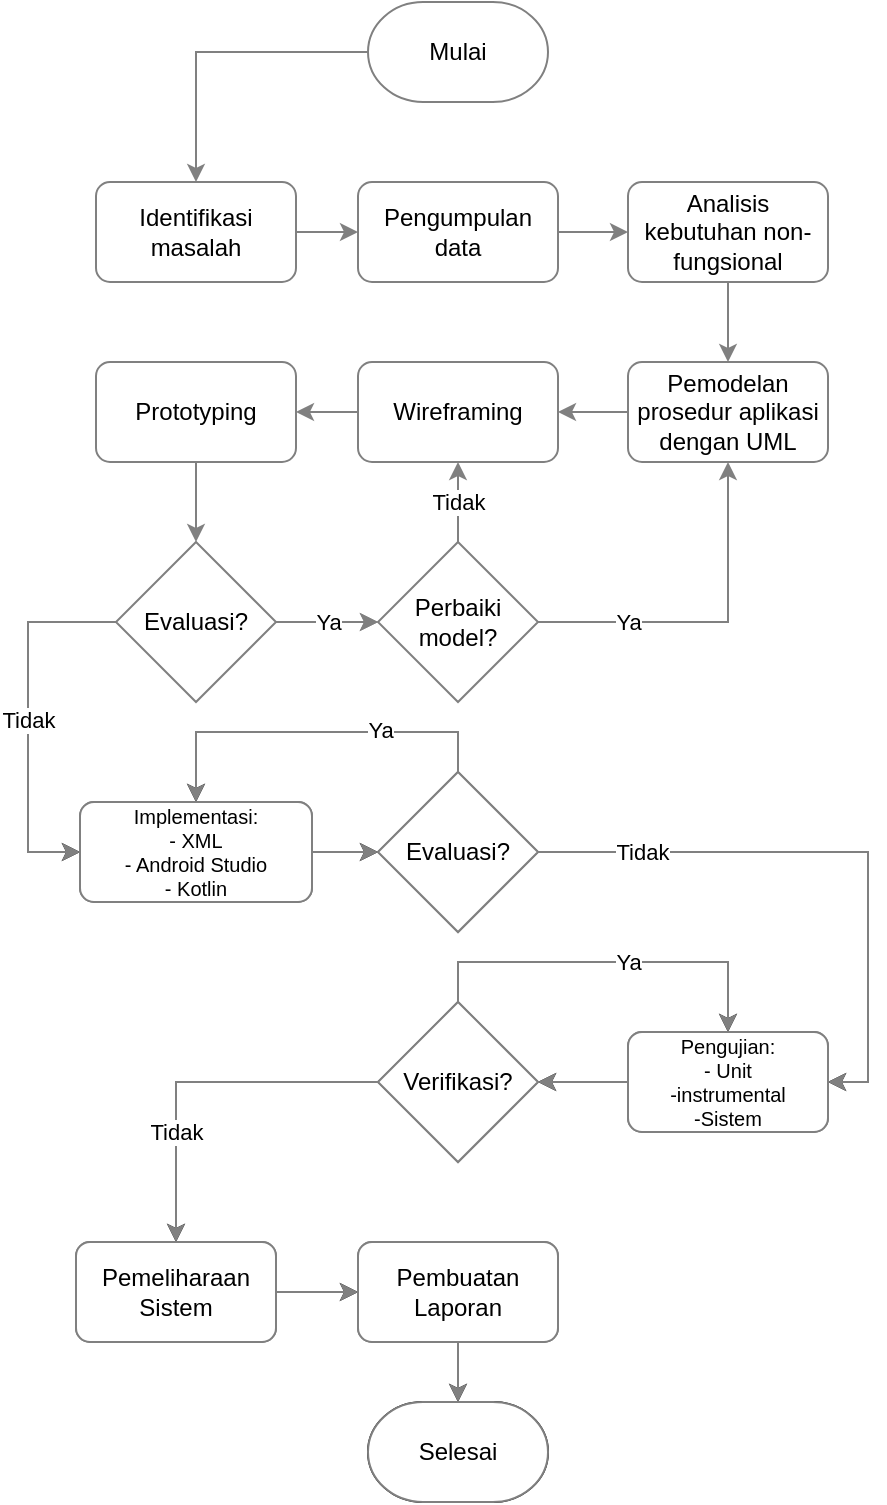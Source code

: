 <mxfile version="21.1.4" type="github">
  <diagram id="C5RBs43oDa-KdzZeNtuy" name="Page-1">
    <mxGraphModel dx="794" dy="477" grid="1" gridSize="10" guides="1" tooltips="1" connect="1" arrows="1" fold="1" page="1" pageScale="1" pageWidth="827" pageHeight="1169" math="0" shadow="0">
      <root>
        <mxCell id="WIyWlLk6GJQsqaUBKTNV-0" />
        <mxCell id="WIyWlLk6GJQsqaUBKTNV-1" parent="WIyWlLk6GJQsqaUBKTNV-0" />
        <mxCell id="ktbN5aYwxhZYsoAh1HYY-9" value="" style="edgeStyle=orthogonalEdgeStyle;rounded=0;orthogonalLoop=1;jettySize=auto;html=1;strokeColor=#808080;" parent="WIyWlLk6GJQsqaUBKTNV-1" source="ktbN5aYwxhZYsoAh1HYY-3" target="ktbN5aYwxhZYsoAh1HYY-4" edge="1">
          <mxGeometry relative="1" as="geometry" />
        </mxCell>
        <mxCell id="ktbN5aYwxhZYsoAh1HYY-3" value="Mulai" style="strokeWidth=1;html=1;shape=mxgraph.flowchart.terminator;whiteSpace=wrap;strokeColor=#808080;" parent="WIyWlLk6GJQsqaUBKTNV-1" vertex="1">
          <mxGeometry x="450" y="30" width="90" height="50" as="geometry" />
        </mxCell>
        <mxCell id="ktbN5aYwxhZYsoAh1HYY-7" value="" style="edgeStyle=orthogonalEdgeStyle;rounded=0;orthogonalLoop=1;jettySize=auto;html=1;strokeColor=#808080;" parent="WIyWlLk6GJQsqaUBKTNV-1" source="ktbN5aYwxhZYsoAh1HYY-4" target="ktbN5aYwxhZYsoAh1HYY-6" edge="1">
          <mxGeometry relative="1" as="geometry" />
        </mxCell>
        <mxCell id="ktbN5aYwxhZYsoAh1HYY-4" value="Identifikasi masalah" style="rounded=1;whiteSpace=wrap;html=1;absoluteArcSize=1;arcSize=14;strokeWidth=1;strokeColor=#808080;" parent="WIyWlLk6GJQsqaUBKTNV-1" vertex="1">
          <mxGeometry x="314" y="120" width="100" height="50" as="geometry" />
        </mxCell>
        <mxCell id="ktbN5aYwxhZYsoAh1HYY-11" value="" style="edgeStyle=orthogonalEdgeStyle;rounded=0;orthogonalLoop=1;jettySize=auto;html=1;strokeColor=#808080;" parent="WIyWlLk6GJQsqaUBKTNV-1" source="ktbN5aYwxhZYsoAh1HYY-6" target="ktbN5aYwxhZYsoAh1HYY-10" edge="1">
          <mxGeometry relative="1" as="geometry" />
        </mxCell>
        <mxCell id="ktbN5aYwxhZYsoAh1HYY-6" value="Pengumpulan data" style="rounded=1;whiteSpace=wrap;html=1;strokeColor=#808080;arcSize=14;strokeWidth=1;" parent="WIyWlLk6GJQsqaUBKTNV-1" vertex="1">
          <mxGeometry x="445" y="120" width="100" height="50" as="geometry" />
        </mxCell>
        <mxCell id="ktbN5aYwxhZYsoAh1HYY-16" value="" style="edgeStyle=orthogonalEdgeStyle;rounded=0;orthogonalLoop=1;jettySize=auto;html=1;strokeColor=#808080;" parent="WIyWlLk6GJQsqaUBKTNV-1" source="ktbN5aYwxhZYsoAh1HYY-10" target="ktbN5aYwxhZYsoAh1HYY-15" edge="1">
          <mxGeometry relative="1" as="geometry" />
        </mxCell>
        <mxCell id="ktbN5aYwxhZYsoAh1HYY-10" value="Analisis kebutuhan non-fungsional" style="rounded=1;whiteSpace=wrap;html=1;strokeColor=#808080;arcSize=14;strokeWidth=1;" parent="WIyWlLk6GJQsqaUBKTNV-1" vertex="1">
          <mxGeometry x="580" y="120" width="100" height="50" as="geometry" />
        </mxCell>
        <mxCell id="ktbN5aYwxhZYsoAh1HYY-18" value="" style="edgeStyle=orthogonalEdgeStyle;rounded=0;orthogonalLoop=1;jettySize=auto;html=1;strokeColor=#808080;" parent="WIyWlLk6GJQsqaUBKTNV-1" source="ktbN5aYwxhZYsoAh1HYY-15" target="ktbN5aYwxhZYsoAh1HYY-17" edge="1">
          <mxGeometry relative="1" as="geometry" />
        </mxCell>
        <mxCell id="ktbN5aYwxhZYsoAh1HYY-15" value="Pemodelan prosedur aplikasi dengan UML" style="rounded=1;whiteSpace=wrap;html=1;strokeColor=#808080;arcSize=14;strokeWidth=1;" parent="WIyWlLk6GJQsqaUBKTNV-1" vertex="1">
          <mxGeometry x="580" y="210" width="100" height="50" as="geometry" />
        </mxCell>
        <mxCell id="ktbN5aYwxhZYsoAh1HYY-20" value="" style="edgeStyle=orthogonalEdgeStyle;rounded=0;orthogonalLoop=1;jettySize=auto;html=1;strokeColor=#808080;" parent="WIyWlLk6GJQsqaUBKTNV-1" source="ktbN5aYwxhZYsoAh1HYY-17" target="ktbN5aYwxhZYsoAh1HYY-19" edge="1">
          <mxGeometry relative="1" as="geometry" />
        </mxCell>
        <mxCell id="ktbN5aYwxhZYsoAh1HYY-17" value="Wireframing" style="rounded=1;whiteSpace=wrap;html=1;strokeColor=#808080;arcSize=14;strokeWidth=1;" parent="WIyWlLk6GJQsqaUBKTNV-1" vertex="1">
          <mxGeometry x="445" y="210" width="100" height="50" as="geometry" />
        </mxCell>
        <mxCell id="ktbN5aYwxhZYsoAh1HYY-28" value="" style="edgeStyle=orthogonalEdgeStyle;rounded=0;orthogonalLoop=1;jettySize=auto;html=1;strokeColor=#808080;" parent="WIyWlLk6GJQsqaUBKTNV-1" source="ktbN5aYwxhZYsoAh1HYY-19" target="ktbN5aYwxhZYsoAh1HYY-27" edge="1">
          <mxGeometry relative="1" as="geometry" />
        </mxCell>
        <mxCell id="ktbN5aYwxhZYsoAh1HYY-19" value="Prototyping" style="rounded=1;whiteSpace=wrap;html=1;strokeColor=#808080;arcSize=14;strokeWidth=1;" parent="WIyWlLk6GJQsqaUBKTNV-1" vertex="1">
          <mxGeometry x="314" y="210" width="100" height="50" as="geometry" />
        </mxCell>
        <mxCell id="ktbN5aYwxhZYsoAh1HYY-31" value="Ya" style="edgeStyle=orthogonalEdgeStyle;rounded=0;orthogonalLoop=1;jettySize=auto;html=1;strokeColor=#808080;" parent="WIyWlLk6GJQsqaUBKTNV-1" source="ktbN5aYwxhZYsoAh1HYY-27" target="ktbN5aYwxhZYsoAh1HYY-30" edge="1">
          <mxGeometry x="0.013" relative="1" as="geometry">
            <mxPoint as="offset" />
          </mxGeometry>
        </mxCell>
        <mxCell id="ktbN5aYwxhZYsoAh1HYY-38" value="Tidak" style="edgeStyle=orthogonalEdgeStyle;rounded=0;orthogonalLoop=1;jettySize=auto;html=1;exitX=0;exitY=0.5;exitDx=0;exitDy=0;entryX=0;entryY=0.5;entryDx=0;entryDy=0;" parent="WIyWlLk6GJQsqaUBKTNV-1" source="ktbN5aYwxhZYsoAh1HYY-27" target="ktbN5aYwxhZYsoAh1HYY-37" edge="1">
          <mxGeometry relative="1" as="geometry">
            <Array as="points">
              <mxPoint x="280" y="340" />
              <mxPoint x="280" y="455" />
            </Array>
            <mxPoint as="offset" />
          </mxGeometry>
        </mxCell>
        <mxCell id="ktbN5aYwxhZYsoAh1HYY-27" value="Evaluasi?" style="rhombus;whiteSpace=wrap;html=1;strokeColor=#808080;rounded=0;arcSize=14;strokeWidth=1;" parent="WIyWlLk6GJQsqaUBKTNV-1" vertex="1">
          <mxGeometry x="324" y="300" width="80" height="80" as="geometry" />
        </mxCell>
        <mxCell id="ktbN5aYwxhZYsoAh1HYY-32" value="Ya" style="edgeStyle=orthogonalEdgeStyle;rounded=0;orthogonalLoop=1;jettySize=auto;html=1;entryX=0.5;entryY=1;entryDx=0;entryDy=0;strokeColor=#808080;" parent="WIyWlLk6GJQsqaUBKTNV-1" source="ktbN5aYwxhZYsoAh1HYY-30" target="ktbN5aYwxhZYsoAh1HYY-15" edge="1">
          <mxGeometry x="-0.485" relative="1" as="geometry">
            <Array as="points">
              <mxPoint x="630" y="340" />
            </Array>
            <mxPoint as="offset" />
          </mxGeometry>
        </mxCell>
        <mxCell id="ktbN5aYwxhZYsoAh1HYY-33" value="Tidak" style="edgeStyle=orthogonalEdgeStyle;rounded=0;orthogonalLoop=1;jettySize=auto;html=1;entryX=0.5;entryY=1;entryDx=0;entryDy=0;strokeColor=#808080;" parent="WIyWlLk6GJQsqaUBKTNV-1" source="ktbN5aYwxhZYsoAh1HYY-30" target="ktbN5aYwxhZYsoAh1HYY-17" edge="1">
          <mxGeometry relative="1" as="geometry">
            <mxPoint as="offset" />
          </mxGeometry>
        </mxCell>
        <mxCell id="ktbN5aYwxhZYsoAh1HYY-30" value="Perbaiki model?" style="rhombus;whiteSpace=wrap;html=1;strokeColor=#808080;rounded=0;arcSize=14;strokeWidth=1;" parent="WIyWlLk6GJQsqaUBKTNV-1" vertex="1">
          <mxGeometry x="455" y="300" width="80" height="80" as="geometry" />
        </mxCell>
        <mxCell id="ktbN5aYwxhZYsoAh1HYY-78" value="" style="edgeStyle=orthogonalEdgeStyle;rounded=0;orthogonalLoop=1;jettySize=auto;html=1;" parent="WIyWlLk6GJQsqaUBKTNV-1" source="ktbN5aYwxhZYsoAh1HYY-37" target="ktbN5aYwxhZYsoAh1HYY-77" edge="1">
          <mxGeometry relative="1" as="geometry" />
        </mxCell>
        <mxCell id="ktbN5aYwxhZYsoAh1HYY-37" value="Implementasi:&lt;br style=&quot;font-size: 10px;&quot;&gt;- XML&lt;br style=&quot;font-size: 10px;&quot;&gt;- Android Studio&lt;br style=&quot;font-size: 10px;&quot;&gt;- Kotlin" style="rounded=1;whiteSpace=wrap;html=1;strokeColor=#808080;arcSize=14;strokeWidth=1;fontSize=10;" parent="WIyWlLk6GJQsqaUBKTNV-1" vertex="1">
          <mxGeometry x="306" y="430" width="116" height="50" as="geometry" />
        </mxCell>
        <mxCell id="ktbN5aYwxhZYsoAh1HYY-79" style="edgeStyle=orthogonalEdgeStyle;rounded=0;orthogonalLoop=1;jettySize=auto;html=1;exitX=0.5;exitY=0;exitDx=0;exitDy=0;entryX=0.5;entryY=0;entryDx=0;entryDy=0;" parent="WIyWlLk6GJQsqaUBKTNV-1" source="ktbN5aYwxhZYsoAh1HYY-77" target="ktbN5aYwxhZYsoAh1HYY-37" edge="1">
          <mxGeometry relative="1" as="geometry" />
        </mxCell>
        <mxCell id="ktbN5aYwxhZYsoAh1HYY-84" value="Ya" style="edgeLabel;html=1;align=center;verticalAlign=middle;resizable=0;points=[];" parent="ktbN5aYwxhZYsoAh1HYY-79" vertex="1" connectable="0">
          <mxGeometry x="-0.584" y="-1" relative="1" as="geometry">
            <mxPoint x="-21" as="offset" />
          </mxGeometry>
        </mxCell>
        <mxCell id="ktbN5aYwxhZYsoAh1HYY-81" value="" style="edgeStyle=orthogonalEdgeStyle;rounded=0;orthogonalLoop=1;jettySize=auto;html=1;entryX=1;entryY=0.5;entryDx=0;entryDy=0;" parent="WIyWlLk6GJQsqaUBKTNV-1" source="ktbN5aYwxhZYsoAh1HYY-77" target="ktbN5aYwxhZYsoAh1HYY-80" edge="1">
          <mxGeometry relative="1" as="geometry" />
        </mxCell>
        <mxCell id="ktbN5aYwxhZYsoAh1HYY-82" value="Tidak" style="edgeLabel;html=1;align=center;verticalAlign=middle;resizable=0;points=[];" parent="ktbN5aYwxhZYsoAh1HYY-81" vertex="1" connectable="0">
          <mxGeometry x="-0.656" y="-3" relative="1" as="geometry">
            <mxPoint y="-3" as="offset" />
          </mxGeometry>
        </mxCell>
        <mxCell id="ktbN5aYwxhZYsoAh1HYY-77" value="Evaluasi?" style="rhombus;whiteSpace=wrap;html=1;fontSize=12;strokeColor=#808080;rounded=0;arcSize=14;strokeWidth=1;" parent="WIyWlLk6GJQsqaUBKTNV-1" vertex="1">
          <mxGeometry x="455" y="415" width="80" height="80" as="geometry" />
        </mxCell>
        <mxCell id="ktbN5aYwxhZYsoAh1HYY-86" value="" style="edgeStyle=orthogonalEdgeStyle;rounded=0;orthogonalLoop=1;jettySize=auto;html=1;" parent="WIyWlLk6GJQsqaUBKTNV-1" source="ktbN5aYwxhZYsoAh1HYY-80" target="ktbN5aYwxhZYsoAh1HYY-85" edge="1">
          <mxGeometry relative="1" as="geometry" />
        </mxCell>
        <mxCell id="ktbN5aYwxhZYsoAh1HYY-80" value="Pengujian:&lt;br style=&quot;font-size: 10px;&quot;&gt;- Unit&lt;br style=&quot;font-size: 10px;&quot;&gt;-instrumental&lt;br style=&quot;font-size: 10px;&quot;&gt;-Sistem" style="whiteSpace=wrap;html=1;strokeColor=#808080;rounded=1;arcSize=14;strokeWidth=1;fontSize=10;" parent="WIyWlLk6GJQsqaUBKTNV-1" vertex="1">
          <mxGeometry x="580" y="545" width="100" height="50" as="geometry" />
        </mxCell>
        <mxCell id="ktbN5aYwxhZYsoAh1HYY-87" style="edgeStyle=orthogonalEdgeStyle;rounded=0;orthogonalLoop=1;jettySize=auto;html=1;exitX=0.5;exitY=0;exitDx=0;exitDy=0;entryX=0.5;entryY=0;entryDx=0;entryDy=0;" parent="WIyWlLk6GJQsqaUBKTNV-1" source="ktbN5aYwxhZYsoAh1HYY-85" target="ktbN5aYwxhZYsoAh1HYY-80" edge="1">
          <mxGeometry relative="1" as="geometry" />
        </mxCell>
        <mxCell id="ktbN5aYwxhZYsoAh1HYY-92" value="" style="edgeStyle=orthogonalEdgeStyle;rounded=0;orthogonalLoop=1;jettySize=auto;html=1;" parent="WIyWlLk6GJQsqaUBKTNV-1" source="ktbN5aYwxhZYsoAh1HYY-85" target="ktbN5aYwxhZYsoAh1HYY-91" edge="1">
          <mxGeometry relative="1" as="geometry" />
        </mxCell>
        <mxCell id="ktbN5aYwxhZYsoAh1HYY-100" value="Tidak" style="edgeLabel;html=1;align=center;verticalAlign=middle;resizable=0;points=[];" parent="ktbN5aYwxhZYsoAh1HYY-92" vertex="1" connectable="0">
          <mxGeometry x="0.391" y="4" relative="1" as="geometry">
            <mxPoint x="-4" as="offset" />
          </mxGeometry>
        </mxCell>
        <mxCell id="ktbN5aYwxhZYsoAh1HYY-85" value="Verifikasi?" style="rhombus;whiteSpace=wrap;html=1;fontSize=12;strokeColor=#808080;rounded=0;arcSize=14;strokeWidth=1;" parent="WIyWlLk6GJQsqaUBKTNV-1" vertex="1">
          <mxGeometry x="455" y="530" width="80" height="80" as="geometry" />
        </mxCell>
        <mxCell id="ktbN5aYwxhZYsoAh1HYY-94" value="" style="edgeStyle=orthogonalEdgeStyle;rounded=0;orthogonalLoop=1;jettySize=auto;html=1;" parent="WIyWlLk6GJQsqaUBKTNV-1" source="ktbN5aYwxhZYsoAh1HYY-91" target="ktbN5aYwxhZYsoAh1HYY-93" edge="1">
          <mxGeometry relative="1" as="geometry" />
        </mxCell>
        <mxCell id="ktbN5aYwxhZYsoAh1HYY-91" value="Pemeliharaan Sistem" style="rounded=1;whiteSpace=wrap;html=1;strokeColor=#808080;arcSize=14;strokeWidth=1;" parent="WIyWlLk6GJQsqaUBKTNV-1" vertex="1">
          <mxGeometry x="304" y="650" width="100" height="50" as="geometry" />
        </mxCell>
        <mxCell id="ktbN5aYwxhZYsoAh1HYY-99" style="edgeStyle=orthogonalEdgeStyle;rounded=0;orthogonalLoop=1;jettySize=auto;html=1;entryX=0.5;entryY=0;entryDx=0;entryDy=0;entryPerimeter=0;" parent="WIyWlLk6GJQsqaUBKTNV-1" source="ktbN5aYwxhZYsoAh1HYY-93" target="ktbN5aYwxhZYsoAh1HYY-98" edge="1">
          <mxGeometry relative="1" as="geometry" />
        </mxCell>
        <mxCell id="ktbN5aYwxhZYsoAh1HYY-93" value="Pembuatan Laporan" style="whiteSpace=wrap;html=1;strokeColor=#808080;rounded=1;arcSize=14;strokeWidth=1;" parent="WIyWlLk6GJQsqaUBKTNV-1" vertex="1">
          <mxGeometry x="445" y="650" width="100" height="50" as="geometry" />
        </mxCell>
        <mxCell id="ktbN5aYwxhZYsoAh1HYY-98" value="Selesai" style="strokeWidth=1;html=1;shape=mxgraph.flowchart.terminator;whiteSpace=wrap;" parent="WIyWlLk6GJQsqaUBKTNV-1" vertex="1">
          <mxGeometry x="450" y="730" width="90" height="50" as="geometry" />
        </mxCell>
        <mxCell id="ktbN5aYwxhZYsoAh1HYY-103" value="Ya" style="edgeStyle=orthogonalEdgeStyle;rounded=0;orthogonalLoop=1;jettySize=auto;html=1;strokeColor=#808080;" parent="WIyWlLk6GJQsqaUBKTNV-1" edge="1">
          <mxGeometry x="0.013" relative="1" as="geometry">
            <mxPoint x="404" y="340" as="sourcePoint" />
            <mxPoint x="455" y="340" as="targetPoint" />
            <mxPoint as="offset" />
          </mxGeometry>
        </mxCell>
        <mxCell id="ktbN5aYwxhZYsoAh1HYY-104" value="Tidak" style="edgeStyle=orthogonalEdgeStyle;rounded=0;orthogonalLoop=1;jettySize=auto;html=1;exitX=0;exitY=0.5;exitDx=0;exitDy=0;entryX=0;entryY=0.5;entryDx=0;entryDy=0;strokeColor=#808080;" parent="WIyWlLk6GJQsqaUBKTNV-1" target="ktbN5aYwxhZYsoAh1HYY-106" edge="1">
          <mxGeometry relative="1" as="geometry">
            <mxPoint x="324" y="340" as="sourcePoint" />
            <Array as="points">
              <mxPoint x="280" y="340" />
              <mxPoint x="280" y="455" />
            </Array>
            <mxPoint as="offset" />
          </mxGeometry>
        </mxCell>
        <mxCell id="ktbN5aYwxhZYsoAh1HYY-105" value="" style="edgeStyle=orthogonalEdgeStyle;rounded=0;orthogonalLoop=1;jettySize=auto;html=1;strokeColor=#808080;" parent="WIyWlLk6GJQsqaUBKTNV-1" source="ktbN5aYwxhZYsoAh1HYY-106" target="ktbN5aYwxhZYsoAh1HYY-111" edge="1">
          <mxGeometry relative="1" as="geometry" />
        </mxCell>
        <mxCell id="ktbN5aYwxhZYsoAh1HYY-106" value="Implementasi:&lt;br style=&quot;font-size: 10px;&quot;&gt;- XML&lt;br style=&quot;font-size: 10px;&quot;&gt;- Android Studio&lt;br style=&quot;font-size: 10px;&quot;&gt;- Kotlin" style="rounded=1;whiteSpace=wrap;html=1;strokeColor=#808080;arcSize=14;strokeWidth=1;fontSize=10;" parent="WIyWlLk6GJQsqaUBKTNV-1" vertex="1">
          <mxGeometry x="306" y="430" width="116" height="50" as="geometry" />
        </mxCell>
        <mxCell id="ktbN5aYwxhZYsoAh1HYY-107" style="edgeStyle=orthogonalEdgeStyle;rounded=0;orthogonalLoop=1;jettySize=auto;html=1;exitX=0.5;exitY=0;exitDx=0;exitDy=0;entryX=0.5;entryY=0;entryDx=0;entryDy=0;strokeColor=#808080;" parent="WIyWlLk6GJQsqaUBKTNV-1" source="ktbN5aYwxhZYsoAh1HYY-111" target="ktbN5aYwxhZYsoAh1HYY-106" edge="1">
          <mxGeometry relative="1" as="geometry" />
        </mxCell>
        <mxCell id="ktbN5aYwxhZYsoAh1HYY-108" value="Ya" style="edgeLabel;html=1;align=center;verticalAlign=middle;resizable=0;points=[];" parent="ktbN5aYwxhZYsoAh1HYY-107" vertex="1" connectable="0">
          <mxGeometry x="-0.584" y="-1" relative="1" as="geometry">
            <mxPoint x="-21" as="offset" />
          </mxGeometry>
        </mxCell>
        <mxCell id="ktbN5aYwxhZYsoAh1HYY-109" value="" style="edgeStyle=orthogonalEdgeStyle;rounded=0;orthogonalLoop=1;jettySize=auto;html=1;entryX=1;entryY=0.5;entryDx=0;entryDy=0;strokeColor=#808080;" parent="WIyWlLk6GJQsqaUBKTNV-1" source="ktbN5aYwxhZYsoAh1HYY-111" target="ktbN5aYwxhZYsoAh1HYY-113" edge="1">
          <mxGeometry relative="1" as="geometry" />
        </mxCell>
        <mxCell id="ktbN5aYwxhZYsoAh1HYY-110" value="Tidak" style="edgeLabel;html=1;align=center;verticalAlign=middle;resizable=0;points=[];" parent="ktbN5aYwxhZYsoAh1HYY-109" vertex="1" connectable="0">
          <mxGeometry x="-0.656" y="-3" relative="1" as="geometry">
            <mxPoint y="-3" as="offset" />
          </mxGeometry>
        </mxCell>
        <mxCell id="ktbN5aYwxhZYsoAh1HYY-111" value="Evaluasi?" style="rhombus;whiteSpace=wrap;html=1;fontSize=12;strokeColor=#808080;rounded=0;arcSize=14;strokeWidth=1;" parent="WIyWlLk6GJQsqaUBKTNV-1" vertex="1">
          <mxGeometry x="455" y="415" width="80" height="80" as="geometry" />
        </mxCell>
        <mxCell id="ktbN5aYwxhZYsoAh1HYY-112" value="" style="edgeStyle=orthogonalEdgeStyle;rounded=0;orthogonalLoop=1;jettySize=auto;html=1;strokeColor=#808080;" parent="WIyWlLk6GJQsqaUBKTNV-1" source="ktbN5aYwxhZYsoAh1HYY-113" target="ktbN5aYwxhZYsoAh1HYY-118" edge="1">
          <mxGeometry relative="1" as="geometry" />
        </mxCell>
        <mxCell id="ktbN5aYwxhZYsoAh1HYY-113" value="Pengujian:&lt;br style=&quot;font-size: 10px;&quot;&gt;- Unit&lt;br style=&quot;font-size: 10px;&quot;&gt;-instrumental&lt;br style=&quot;font-size: 10px;&quot;&gt;-Sistem" style="whiteSpace=wrap;html=1;strokeColor=#808080;rounded=1;arcSize=14;strokeWidth=1;fontSize=10;" parent="WIyWlLk6GJQsqaUBKTNV-1" vertex="1">
          <mxGeometry x="580" y="545" width="100" height="50" as="geometry" />
        </mxCell>
        <mxCell id="ktbN5aYwxhZYsoAh1HYY-114" style="edgeStyle=orthogonalEdgeStyle;rounded=0;orthogonalLoop=1;jettySize=auto;html=1;exitX=0.5;exitY=0;exitDx=0;exitDy=0;entryX=0.5;entryY=0;entryDx=0;entryDy=0;strokeColor=#808080;" parent="WIyWlLk6GJQsqaUBKTNV-1" source="ktbN5aYwxhZYsoAh1HYY-118" target="ktbN5aYwxhZYsoAh1HYY-113" edge="1">
          <mxGeometry relative="1" as="geometry" />
        </mxCell>
        <mxCell id="ktbN5aYwxhZYsoAh1HYY-115" value="Ya" style="edgeLabel;html=1;align=center;verticalAlign=middle;resizable=0;points=[];" parent="ktbN5aYwxhZYsoAh1HYY-114" vertex="1" connectable="0">
          <mxGeometry x="0.222" y="-1" relative="1" as="geometry">
            <mxPoint x="-11" y="-1" as="offset" />
          </mxGeometry>
        </mxCell>
        <mxCell id="ktbN5aYwxhZYsoAh1HYY-116" value="" style="edgeStyle=orthogonalEdgeStyle;rounded=0;orthogonalLoop=1;jettySize=auto;html=1;strokeColor=#808080;" parent="WIyWlLk6GJQsqaUBKTNV-1" source="ktbN5aYwxhZYsoAh1HYY-118" target="ktbN5aYwxhZYsoAh1HYY-120" edge="1">
          <mxGeometry relative="1" as="geometry" />
        </mxCell>
        <mxCell id="ktbN5aYwxhZYsoAh1HYY-117" value="Tidak" style="edgeLabel;html=1;align=center;verticalAlign=middle;resizable=0;points=[];" parent="ktbN5aYwxhZYsoAh1HYY-116" vertex="1" connectable="0">
          <mxGeometry x="0.391" y="4" relative="1" as="geometry">
            <mxPoint x="-4" as="offset" />
          </mxGeometry>
        </mxCell>
        <mxCell id="ktbN5aYwxhZYsoAh1HYY-118" value="Verifikasi?" style="rhombus;whiteSpace=wrap;html=1;fontSize=12;strokeColor=#808080;rounded=0;arcSize=14;strokeWidth=1;" parent="WIyWlLk6GJQsqaUBKTNV-1" vertex="1">
          <mxGeometry x="455" y="530" width="80" height="80" as="geometry" />
        </mxCell>
        <mxCell id="ktbN5aYwxhZYsoAh1HYY-119" value="" style="edgeStyle=orthogonalEdgeStyle;rounded=0;orthogonalLoop=1;jettySize=auto;html=1;strokeColor=#808080;" parent="WIyWlLk6GJQsqaUBKTNV-1" source="ktbN5aYwxhZYsoAh1HYY-120" target="ktbN5aYwxhZYsoAh1HYY-122" edge="1">
          <mxGeometry relative="1" as="geometry" />
        </mxCell>
        <mxCell id="ktbN5aYwxhZYsoAh1HYY-120" value="Pemeliharaan Sistem" style="rounded=1;whiteSpace=wrap;html=1;strokeColor=#808080;arcSize=14;strokeWidth=1;" parent="WIyWlLk6GJQsqaUBKTNV-1" vertex="1">
          <mxGeometry x="304" y="650" width="100" height="50" as="geometry" />
        </mxCell>
        <mxCell id="ktbN5aYwxhZYsoAh1HYY-121" style="edgeStyle=orthogonalEdgeStyle;rounded=0;orthogonalLoop=1;jettySize=auto;html=1;entryX=0.5;entryY=0;entryDx=0;entryDy=0;entryPerimeter=0;strokeColor=#808080;" parent="WIyWlLk6GJQsqaUBKTNV-1" source="ktbN5aYwxhZYsoAh1HYY-122" target="ktbN5aYwxhZYsoAh1HYY-124" edge="1">
          <mxGeometry relative="1" as="geometry" />
        </mxCell>
        <mxCell id="ktbN5aYwxhZYsoAh1HYY-122" value="Pembuatan Laporan" style="whiteSpace=wrap;html=1;strokeColor=#808080;rounded=1;arcSize=14;strokeWidth=1;" parent="WIyWlLk6GJQsqaUBKTNV-1" vertex="1">
          <mxGeometry x="445" y="650" width="100" height="50" as="geometry" />
        </mxCell>
        <mxCell id="ktbN5aYwxhZYsoAh1HYY-124" value="Selesai" style="strokeWidth=1;html=1;shape=mxgraph.flowchart.terminator;whiteSpace=wrap;strokeColor=#808080;" parent="WIyWlLk6GJQsqaUBKTNV-1" vertex="1">
          <mxGeometry x="450" y="730" width="90" height="50" as="geometry" />
        </mxCell>
      </root>
    </mxGraphModel>
  </diagram>
</mxfile>
